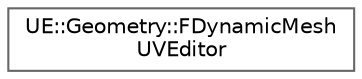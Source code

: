 digraph "Graphical Class Hierarchy"
{
 // INTERACTIVE_SVG=YES
 // LATEX_PDF_SIZE
  bgcolor="transparent";
  edge [fontname=Helvetica,fontsize=10,labelfontname=Helvetica,labelfontsize=10];
  node [fontname=Helvetica,fontsize=10,shape=box,height=0.2,width=0.4];
  rankdir="LR";
  Node0 [id="Node000000",label="UE::Geometry::FDynamicMesh\lUVEditor",height=0.2,width=0.4,color="grey40", fillcolor="white", style="filled",URL="$d9/dec/classUE_1_1Geometry_1_1FDynamicMeshUVEditor.html",tooltip="FDynamicMeshUVEditor implements various UV overlay editing operations."];
}

